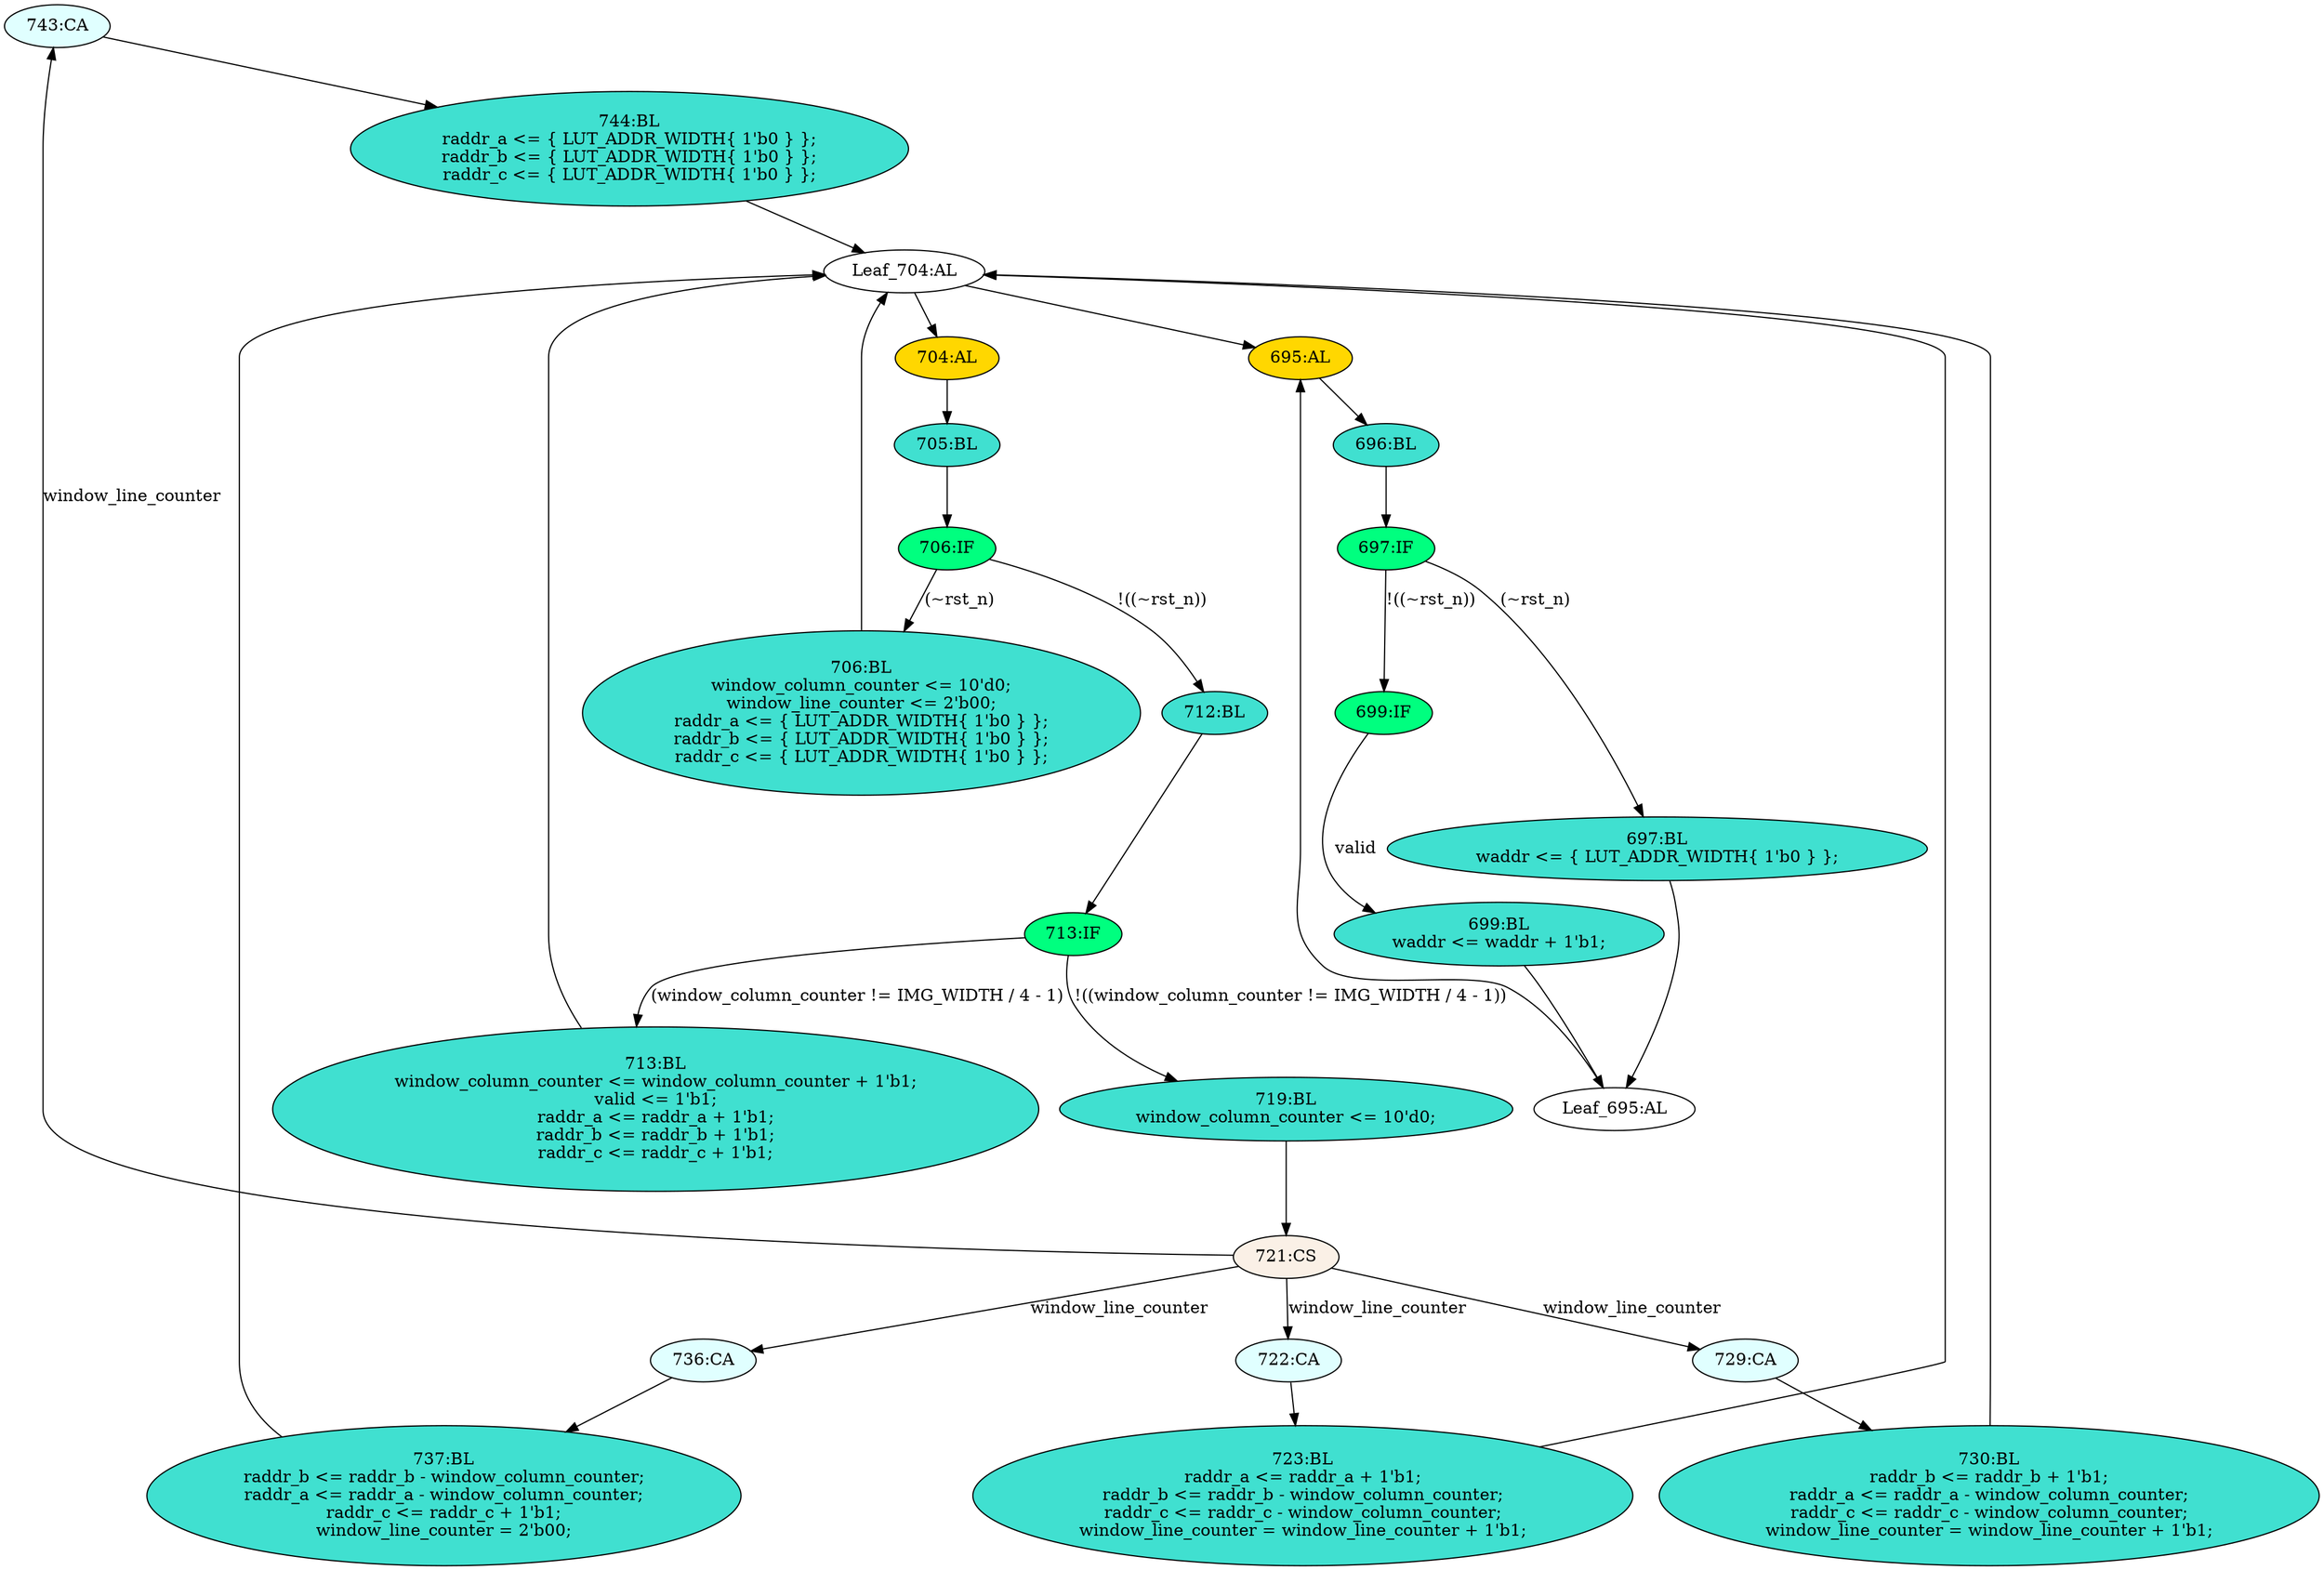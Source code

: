 strict digraph "compose( ,  )" {
	node [label="\N"];
	"743:CA"	 [ast="<pyverilog.vparser.ast.Case object at 0x7f908abe4950>",
		fillcolor=lightcyan,
		label="743:CA",
		statements="[]",
		style=filled,
		typ=Case];
	"744:BL"	 [ast="<pyverilog.vparser.ast.Block object at 0x7f908abe4ed0>",
		fillcolor=turquoise,
		label="744:BL
raddr_a <= { LUT_ADDR_WIDTH{ 1'b0 } };
raddr_b <= { LUT_ADDR_WIDTH{ 1'b0 } };
raddr_c <= { LUT_ADDR_WIDTH{ 1'b0 } };",
		statements="[<pyverilog.vparser.ast.NonblockingSubstitution object at 0x7f908abe4b90>, <pyverilog.vparser.ast.NonblockingSubstitution object \
at 0x7f908abe4e50>, <pyverilog.vparser.ast.NonblockingSubstitution object at 0x7f908abef0d0>]",
		style=filled,
		typ=Block];
	"743:CA" -> "744:BL"	 [cond="[]",
		lineno=None];
	"697:BL"	 [ast="<pyverilog.vparser.ast.Block object at 0x7f908abd7d50>",
		fillcolor=turquoise,
		label="697:BL
waddr <= { LUT_ADDR_WIDTH{ 1'b0 } };",
		statements="[<pyverilog.vparser.ast.NonblockingSubstitution object at 0x7f908abd7cd0>]",
		style=filled,
		typ=Block];
	"Leaf_695:AL"	 [def_var="['waddr']",
		label="Leaf_695:AL"];
	"697:BL" -> "Leaf_695:AL"	 [cond="[]",
		lineno=None];
	"696:BL"	 [ast="<pyverilog.vparser.ast.Block object at 0x7f908abd79d0>",
		fillcolor=turquoise,
		label="696:BL",
		statements="[]",
		style=filled,
		typ=Block];
	"697:IF"	 [ast="<pyverilog.vparser.ast.IfStatement object at 0x7f908abd7d10>",
		fillcolor=springgreen,
		label="697:IF",
		statements="[]",
		style=filled,
		typ=IfStatement];
	"696:BL" -> "697:IF"	 [cond="[]",
		lineno=None];
	"737:BL"	 [ast="<pyverilog.vparser.ast.Block object at 0x7f908abe46d0>",
		fillcolor=turquoise,
		label="737:BL
raddr_b <= raddr_b - window_column_counter;
raddr_a <= raddr_a - window_column_counter;
raddr_c <= raddr_c + 1'b1;
window_\
line_counter = 2'b00;",
		statements="[<pyverilog.vparser.ast.NonblockingSubstitution object at 0x7f908abe4350>, <pyverilog.vparser.ast.NonblockingSubstitution object \
at 0x7f908abe4550>, <pyverilog.vparser.ast.NonblockingSubstitution object at 0x7f908abe4710>, <pyverilog.vparser.ast.BlockingSubstitution \
object at 0x7f908abe4890>]",
		style=filled,
		typ=Block];
	"Leaf_704:AL"	 [def_var="['window_line_counter', 'valid', 'raddr_a', 'raddr_c', 'raddr_b', 'window_column_counter']",
		label="Leaf_704:AL"];
	"737:BL" -> "Leaf_704:AL"	 [cond="[]",
		lineno=None];
	"736:CA"	 [ast="<pyverilog.vparser.ast.Case object at 0x7f908abe4150>",
		fillcolor=lightcyan,
		label="736:CA",
		statements="[]",
		style=filled,
		typ=Case];
	"736:CA" -> "737:BL"	 [cond="[]",
		lineno=None];
	"730:BL"	 [ast="<pyverilog.vparser.ast.Block object at 0x7f908abe3dd0>",
		fillcolor=turquoise,
		label="730:BL
raddr_b <= raddr_b + 1'b1;
raddr_a <= raddr_a - window_column_counter;
raddr_c <= raddr_c - window_column_counter;
window_\
line_counter = window_line_counter + 1'b1;",
		statements="[<pyverilog.vparser.ast.NonblockingSubstitution object at 0x7f908abe39d0>, <pyverilog.vparser.ast.NonblockingSubstitution object \
at 0x7f908abe3c10>, <pyverilog.vparser.ast.NonblockingSubstitution object at 0x7f908abe3e10>, <pyverilog.vparser.ast.BlockingSubstitution \
object at 0x7f908abe4090>]",
		style=filled,
		typ=Block];
	"730:BL" -> "Leaf_704:AL"	 [cond="[]",
		lineno=None];
	"713:IF"	 [ast="<pyverilog.vparser.ast.IfStatement object at 0x7f908abc6ad0>",
		fillcolor=springgreen,
		label="713:IF",
		statements="[]",
		style=filled,
		typ=IfStatement];
	"719:BL"	 [ast="<pyverilog.vparser.ast.Block object at 0x7f908abc6cd0>",
		fillcolor=turquoise,
		label="719:BL
window_column_counter <= 10'd0;",
		statements="[<pyverilog.vparser.ast.NonblockingSubstitution object at 0x7f908abc6c50>]",
		style=filled,
		typ=Block];
	"713:IF" -> "719:BL"	 [cond="['window_column_counter', 'IMG_WIDTH']",
		label="!((window_column_counter != IMG_WIDTH / 4 - 1))",
		lineno=713];
	"713:BL"	 [ast="<pyverilog.vparser.ast.Block object at 0x7f908abc6850>",
		fillcolor=turquoise,
		label="713:BL
window_column_counter <= window_column_counter + 1'b1;
valid <= 1'b1;
raddr_a <= raddr_a + 1'b1;
raddr_b <= raddr_b + 1'b1;
\
raddr_c <= raddr_c + 1'b1;",
		statements="[<pyverilog.vparser.ast.NonblockingSubstitution object at 0x7f908abc6390>, <pyverilog.vparser.ast.NonblockingSubstitution object \
at 0x7f908abc6510>, <pyverilog.vparser.ast.NonblockingSubstitution object at 0x7f908abc66d0>, <pyverilog.vparser.ast.NonblockingSubstitution \
object at 0x7f908abc6890>, <pyverilog.vparser.ast.NonblockingSubstitution object at 0x7f908abc6a50>]",
		style=filled,
		typ=Block];
	"713:IF" -> "713:BL"	 [cond="['window_column_counter', 'IMG_WIDTH']",
		label="(window_column_counter != IMG_WIDTH / 4 - 1)",
		lineno=713];
	"721:CS"	 [ast="<pyverilog.vparser.ast.CaseStatement object at 0x7f908abe48d0>",
		fillcolor=linen,
		label="721:CS",
		statements="[]",
		style=filled,
		typ=CaseStatement];
	"721:CS" -> "743:CA"	 [cond="['window_line_counter']",
		label=window_line_counter,
		lineno=721];
	"721:CS" -> "736:CA"	 [cond="['window_line_counter']",
		label=window_line_counter,
		lineno=721];
	"722:CA"	 [ast="<pyverilog.vparser.ast.Case object at 0x7f908abc6e90>",
		fillcolor=lightcyan,
		label="722:CA",
		statements="[]",
		style=filled,
		typ=Case];
	"721:CS" -> "722:CA"	 [cond="['window_line_counter']",
		label=window_line_counter,
		lineno=721];
	"729:CA"	 [ast="<pyverilog.vparser.ast.Case object at 0x7f908abe3810>",
		fillcolor=lightcyan,
		label="729:CA",
		statements="[]",
		style=filled,
		typ=Case];
	"721:CS" -> "729:CA"	 [cond="['window_line_counter']",
		label=window_line_counter,
		lineno=721];
	"699:IF"	 [ast="<pyverilog.vparser.ast.IfStatement object at 0x7f908abd7e50>",
		fillcolor=springgreen,
		label="699:IF",
		statements="[]",
		style=filled,
		typ=IfStatement];
	"699:BL"	 [ast="<pyverilog.vparser.ast.Block object at 0x7f908abdb050>",
		fillcolor=turquoise,
		label="699:BL
waddr <= waddr + 1'b1;",
		statements="[<pyverilog.vparser.ast.NonblockingSubstitution object at 0x7f908abdb090>]",
		style=filled,
		typ=Block];
	"699:IF" -> "699:BL"	 [cond="['valid']",
		label=valid,
		lineno=699];
	"723:BL"	 [ast="<pyverilog.vparser.ast.Block object at 0x7f908abe3490>",
		fillcolor=turquoise,
		label="723:BL
raddr_a <= raddr_a + 1'b1;
raddr_b <= raddr_b - window_column_counter;
raddr_c <= raddr_c - window_column_counter;
window_\
line_counter = window_line_counter + 1'b1;",
		statements="[<pyverilog.vparser.ast.NonblockingSubstitution object at 0x7f908abe3090>, <pyverilog.vparser.ast.NonblockingSubstitution object \
at 0x7f908abe32d0>, <pyverilog.vparser.ast.NonblockingSubstitution object at 0x7f908abe34d0>, <pyverilog.vparser.ast.BlockingSubstitution \
object at 0x7f908abe3710>]",
		style=filled,
		typ=Block];
	"722:CA" -> "723:BL"	 [cond="[]",
		lineno=None];
	"697:IF" -> "697:BL"	 [cond="['rst_n']",
		label="(~rst_n)",
		lineno=697];
	"697:IF" -> "699:IF"	 [cond="['rst_n']",
		label="!((~rst_n))",
		lineno=697];
	"706:IF"	 [ast="<pyverilog.vparser.ast.IfStatement object at 0x7f908abdbdd0>",
		fillcolor=springgreen,
		label="706:IF",
		statements="[]",
		style=filled,
		typ=IfStatement];
	"712:BL"	 [ast="<pyverilog.vparser.ast.Block object at 0x7f908abdbe50>",
		fillcolor=turquoise,
		label="712:BL",
		statements="[]",
		style=filled,
		typ=Block];
	"706:IF" -> "712:BL"	 [cond="['rst_n']",
		label="!((~rst_n))",
		lineno=706];
	"706:BL"	 [ast="<pyverilog.vparser.ast.Block object at 0x7f908abdbb90>",
		fillcolor=turquoise,
		label="706:BL
window_column_counter <= 10'd0;
window_line_counter <= 2'b00;
raddr_a <= { LUT_ADDR_WIDTH{ 1'b0 } };
raddr_b <= { LUT_ADDR_\
WIDTH{ 1'b0 } };
raddr_c <= { LUT_ADDR_WIDTH{ 1'b0 } };",
		statements="[<pyverilog.vparser.ast.NonblockingSubstitution object at 0x7f908abdb4d0>, <pyverilog.vparser.ast.NonblockingSubstitution object \
at 0x7f908abdb650>, <pyverilog.vparser.ast.NonblockingSubstitution object at 0x7f908abdb890>, <pyverilog.vparser.ast.NonblockingSubstitution \
object at 0x7f908abdbb10>, <pyverilog.vparser.ast.NonblockingSubstitution object at 0x7f908abdbd90>]",
		style=filled,
		typ=Block];
	"706:IF" -> "706:BL"	 [cond="['rst_n']",
		label="(~rst_n)",
		lineno=706];
	"705:BL"	 [ast="<pyverilog.vparser.ast.Block object at 0x7f908abdb290>",
		fillcolor=turquoise,
		label="705:BL",
		statements="[]",
		style=filled,
		typ=Block];
	"705:BL" -> "706:IF"	 [cond="[]",
		lineno=None];
	"695:AL"	 [ast="<pyverilog.vparser.ast.Always object at 0x7f908abd7910>",
		clk_sens=False,
		fillcolor=gold,
		label="695:AL",
		sens="['clk', 'rst_n']",
		statements="[]",
		style=filled,
		typ=Always,
		use_var="['rst_n', 'valid', 'waddr']"];
	"695:AL" -> "696:BL"	 [cond="[]",
		lineno=None];
	"699:BL" -> "Leaf_695:AL"	 [cond="[]",
		lineno=None];
	"Leaf_695:AL" -> "695:AL";
	"Leaf_704:AL" -> "695:AL";
	"704:AL"	 [ast="<pyverilog.vparser.ast.Always object at 0x7f908abdb1d0>",
		clk_sens=False,
		fillcolor=gold,
		label="704:AL",
		sens="['clk', 'rst_n']",
		statements="[]",
		style=filled,
		typ=Always,
		use_var="['rst_n', 'raddr_b', 'IMG_WIDTH', 'raddr_a', 'raddr_c', 'window_line_counter', 'window_column_counter']"];
	"Leaf_704:AL" -> "704:AL";
	"712:BL" -> "713:IF"	 [cond="[]",
		lineno=None];
	"719:BL" -> "721:CS"	 [cond="[]",
		lineno=None];
	"713:BL" -> "Leaf_704:AL"	 [cond="[]",
		lineno=None];
	"744:BL" -> "Leaf_704:AL"	 [cond="[]",
		lineno=None];
	"706:BL" -> "Leaf_704:AL"	 [cond="[]",
		lineno=None];
	"723:BL" -> "Leaf_704:AL"	 [cond="[]",
		lineno=None];
	"704:AL" -> "705:BL"	 [cond="[]",
		lineno=None];
	"729:CA" -> "730:BL"	 [cond="[]",
		lineno=None];
}
